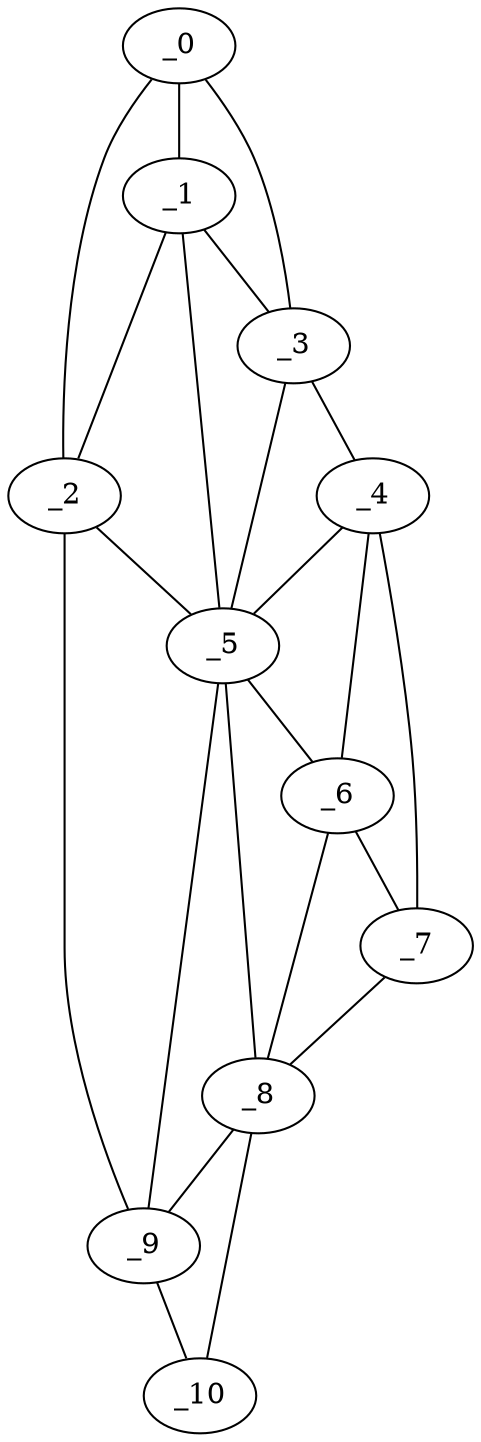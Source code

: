graph "obj18__100.gxl" {
	_0	 [x=11,
		y=18];
	_1	 [x=23,
		y=60];
	_0 -- _1	 [valence=1];
	_2	 [x=28,
		y=81];
	_0 -- _2	 [valence=1];
	_3	 [x=47,
		y=5];
	_0 -- _3	 [valence=1];
	_1 -- _2	 [valence=2];
	_1 -- _3	 [valence=2];
	_5	 [x=63,
		y=15];
	_1 -- _5	 [valence=1];
	_2 -- _5	 [valence=1];
	_9	 [x=115,
		y=27];
	_2 -- _9	 [valence=1];
	_4	 [x=54,
		y=3];
	_3 -- _4	 [valence=1];
	_3 -- _5	 [valence=2];
	_4 -- _5	 [valence=2];
	_6	 [x=65,
		y=10];
	_4 -- _6	 [valence=1];
	_7	 [x=76,
		y=3];
	_4 -- _7	 [valence=1];
	_5 -- _6	 [valence=2];
	_8	 [x=83,
		y=5];
	_5 -- _8	 [valence=1];
	_5 -- _9	 [valence=2];
	_6 -- _7	 [valence=2];
	_6 -- _8	 [valence=1];
	_7 -- _8	 [valence=1];
	_8 -- _9	 [valence=2];
	_10	 [x=118,
		y=18];
	_8 -- _10	 [valence=1];
	_9 -- _10	 [valence=1];
}
